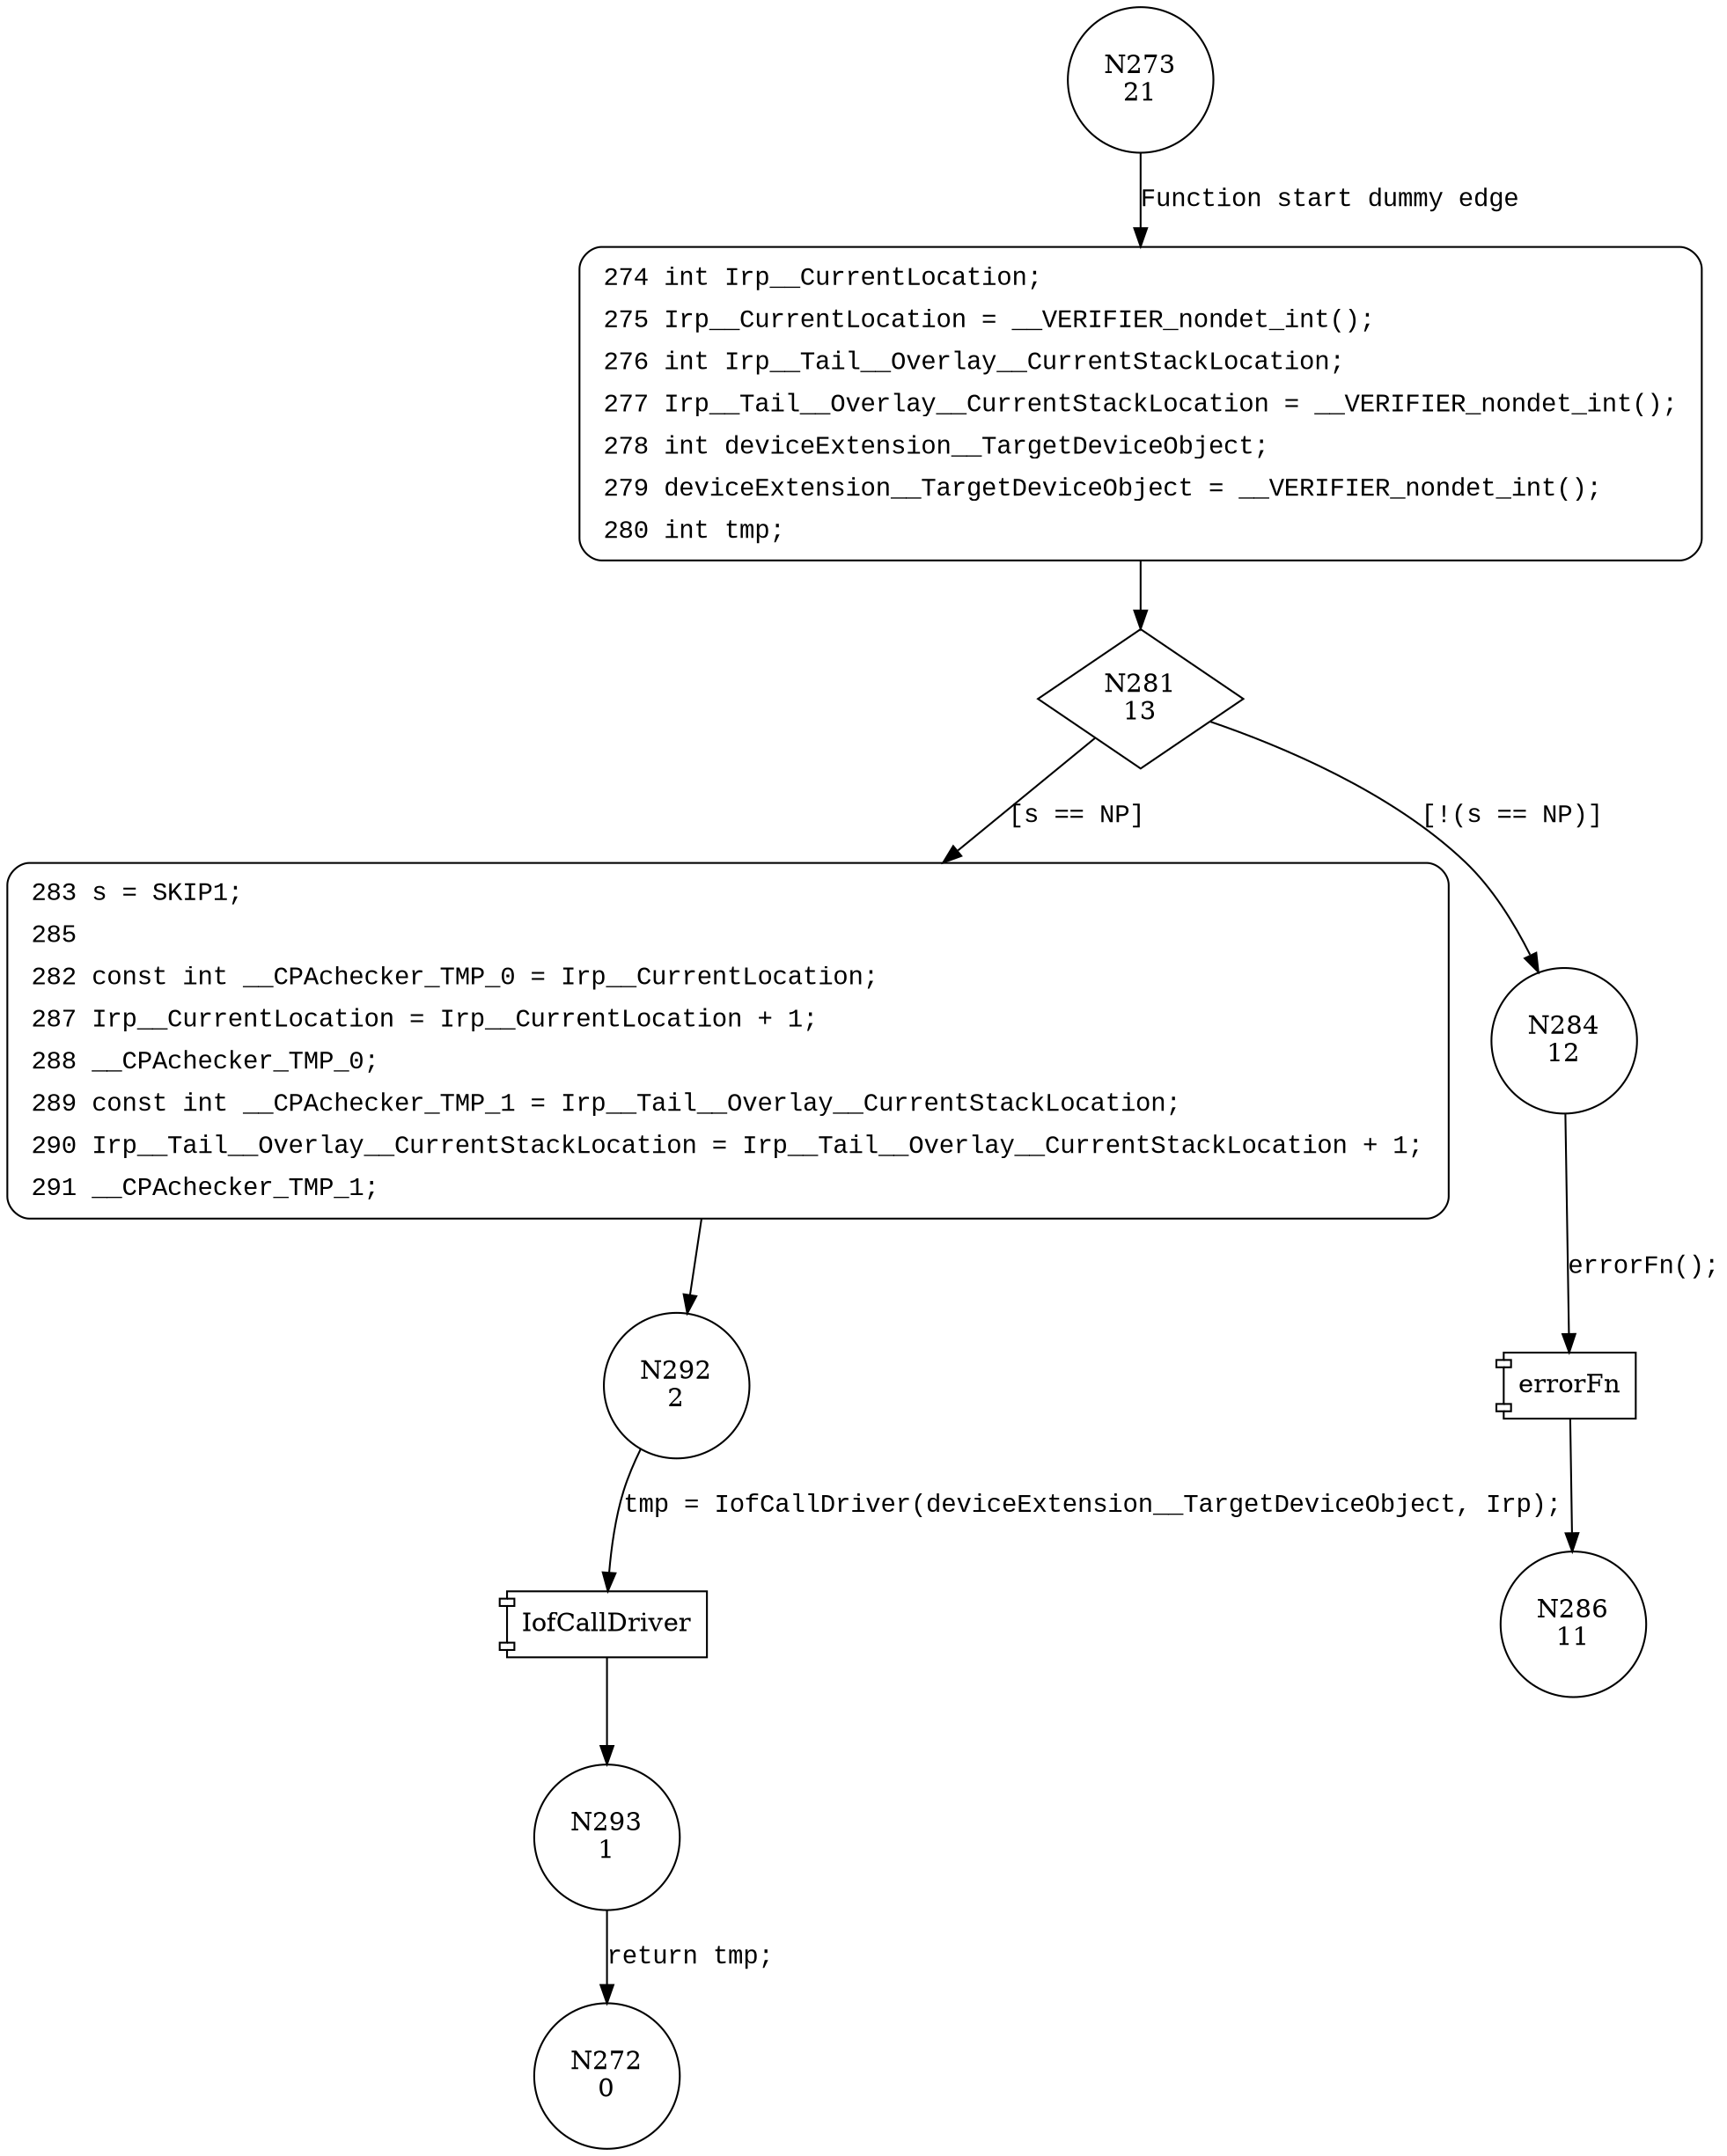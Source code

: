 digraph CdAudioSendToNextDriver {
273 [shape="circle" label="N273\n21"]
274 [shape="circle" label="N274\n20"]
281 [shape="diamond" label="N281\n13"]
283 [shape="circle" label="N283\n10"]
284 [shape="circle" label="N284\n12"]
286 [shape="circle" label="N286\n11"]
292 [shape="circle" label="N292\n2"]
293 [shape="circle" label="N293\n1"]
272 [shape="circle" label="N272\n0"]
274 [style="filled,bold" penwidth="1" fillcolor="white" fontname="Courier New" shape="Mrecord" label=<<table border="0" cellborder="0" cellpadding="3" bgcolor="white"><tr><td align="right">274</td><td align="left">int Irp__CurrentLocation;</td></tr><tr><td align="right">275</td><td align="left">Irp__CurrentLocation = __VERIFIER_nondet_int();</td></tr><tr><td align="right">276</td><td align="left">int Irp__Tail__Overlay__CurrentStackLocation;</td></tr><tr><td align="right">277</td><td align="left">Irp__Tail__Overlay__CurrentStackLocation = __VERIFIER_nondet_int();</td></tr><tr><td align="right">278</td><td align="left">int deviceExtension__TargetDeviceObject;</td></tr><tr><td align="right">279</td><td align="left">deviceExtension__TargetDeviceObject = __VERIFIER_nondet_int();</td></tr><tr><td align="right">280</td><td align="left">int tmp;</td></tr></table>>]
274 -> 281[label=""]
283 [style="filled,bold" penwidth="1" fillcolor="white" fontname="Courier New" shape="Mrecord" label=<<table border="0" cellborder="0" cellpadding="3" bgcolor="white"><tr><td align="right">283</td><td align="left">s = SKIP1;</td></tr><tr><td align="right">285</td><td align="left"></td></tr><tr><td align="right">282</td><td align="left">const int __CPAchecker_TMP_0 = Irp__CurrentLocation;</td></tr><tr><td align="right">287</td><td align="left">Irp__CurrentLocation = Irp__CurrentLocation + 1;</td></tr><tr><td align="right">288</td><td align="left">__CPAchecker_TMP_0;</td></tr><tr><td align="right">289</td><td align="left">const int __CPAchecker_TMP_1 = Irp__Tail__Overlay__CurrentStackLocation;</td></tr><tr><td align="right">290</td><td align="left">Irp__Tail__Overlay__CurrentStackLocation = Irp__Tail__Overlay__CurrentStackLocation + 1;</td></tr><tr><td align="right">291</td><td align="left">__CPAchecker_TMP_1;</td></tr></table>>]
283 -> 292[label=""]
273 -> 274 [label="Function start dummy edge" fontname="Courier New"]
281 -> 283 [label="[s == NP]" fontname="Courier New"]
281 -> 284 [label="[!(s == NP)]" fontname="Courier New"]
100062 [shape="component" label="errorFn"]
284 -> 100062 [label="errorFn();" fontname="Courier New"]
100062 -> 286 [label="" fontname="Courier New"]
100063 [shape="component" label="IofCallDriver"]
292 -> 100063 [label="tmp = IofCallDriver(deviceExtension__TargetDeviceObject, Irp);" fontname="Courier New"]
100063 -> 293 [label="" fontname="Courier New"]
293 -> 272 [label="return tmp;" fontname="Courier New"]
}